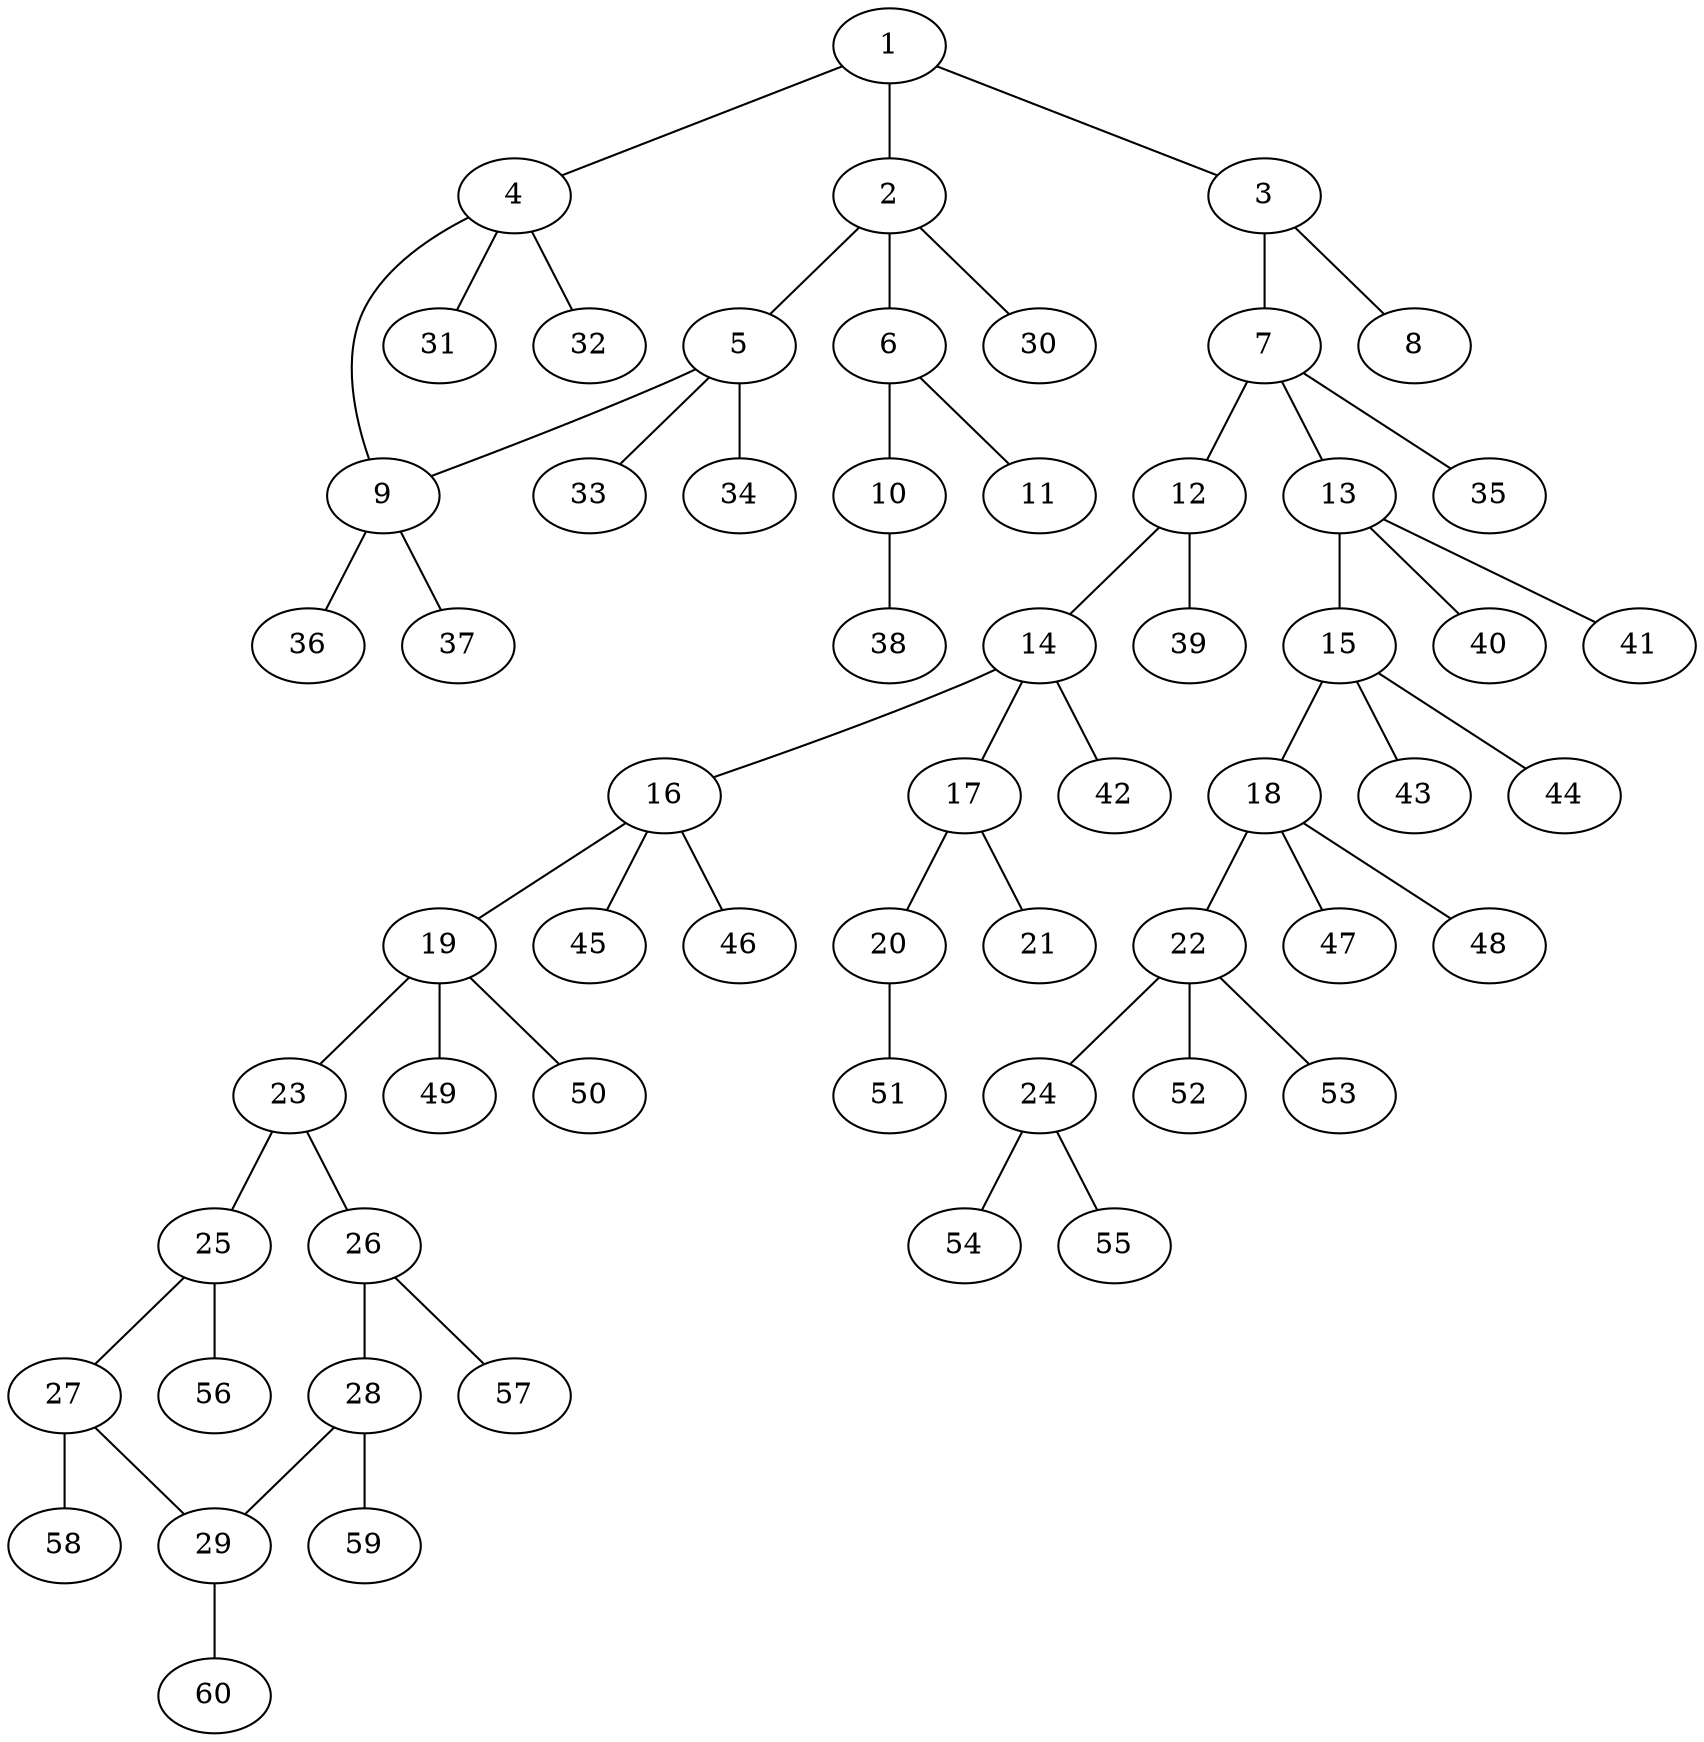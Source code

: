 graph molecule_2504 {
	1	 [chem=N];
	2	 [chem=C];
	1 -- 2	 [valence=1];
	3	 [chem=C];
	1 -- 3	 [valence=1];
	4	 [chem=C];
	1 -- 4	 [valence=1];
	5	 [chem=C];
	2 -- 5	 [valence=1];
	6	 [chem=C];
	2 -- 6	 [valence=1];
	30	 [chem=H];
	2 -- 30	 [valence=1];
	7	 [chem=C];
	3 -- 7	 [valence=1];
	8	 [chem=O];
	3 -- 8	 [valence=2];
	9	 [chem=C];
	4 -- 9	 [valence=1];
	31	 [chem=H];
	4 -- 31	 [valence=1];
	32	 [chem=H];
	4 -- 32	 [valence=1];
	5 -- 9	 [valence=1];
	33	 [chem=H];
	5 -- 33	 [valence=1];
	34	 [chem=H];
	5 -- 34	 [valence=1];
	10	 [chem=O];
	6 -- 10	 [valence=1];
	11	 [chem=O];
	6 -- 11	 [valence=2];
	12	 [chem=N];
	7 -- 12	 [valence=1];
	13	 [chem=C];
	7 -- 13	 [valence=1];
	35	 [chem=H];
	7 -- 35	 [valence=1];
	36	 [chem=H];
	9 -- 36	 [valence=1];
	37	 [chem=H];
	9 -- 37	 [valence=1];
	38	 [chem=H];
	10 -- 38	 [valence=1];
	14	 [chem=C];
	12 -- 14	 [valence=1];
	39	 [chem=H];
	12 -- 39	 [valence=1];
	15	 [chem=C];
	13 -- 15	 [valence=1];
	40	 [chem=H];
	13 -- 40	 [valence=1];
	41	 [chem=H];
	13 -- 41	 [valence=1];
	16	 [chem=C];
	14 -- 16	 [valence=1];
	17	 [chem=C];
	14 -- 17	 [valence=1];
	42	 [chem=H];
	14 -- 42	 [valence=1];
	18	 [chem=C];
	15 -- 18	 [valence=1];
	43	 [chem=H];
	15 -- 43	 [valence=1];
	44	 [chem=H];
	15 -- 44	 [valence=1];
	19	 [chem=C];
	16 -- 19	 [valence=1];
	45	 [chem=H];
	16 -- 45	 [valence=1];
	46	 [chem=H];
	16 -- 46	 [valence=1];
	20	 [chem=O];
	17 -- 20	 [valence=1];
	21	 [chem=O];
	17 -- 21	 [valence=2];
	22	 [chem=C];
	18 -- 22	 [valence=1];
	47	 [chem=H];
	18 -- 47	 [valence=1];
	48	 [chem=H];
	18 -- 48	 [valence=1];
	23	 [chem=C];
	19 -- 23	 [valence=1];
	49	 [chem=H];
	19 -- 49	 [valence=1];
	50	 [chem=H];
	19 -- 50	 [valence=1];
	51	 [chem=H];
	20 -- 51	 [valence=1];
	24	 [chem=N];
	22 -- 24	 [valence=1];
	52	 [chem=H];
	22 -- 52	 [valence=1];
	53	 [chem=H];
	22 -- 53	 [valence=1];
	25	 [chem=C];
	23 -- 25	 [valence=1];
	26	 [chem=C];
	23 -- 26	 [valence=2];
	54	 [chem=H];
	24 -- 54	 [valence=1];
	55	 [chem=H];
	24 -- 55	 [valence=1];
	27	 [chem=C];
	25 -- 27	 [valence=2];
	56	 [chem=H];
	25 -- 56	 [valence=1];
	28	 [chem=C];
	26 -- 28	 [valence=1];
	57	 [chem=H];
	26 -- 57	 [valence=1];
	29	 [chem=C];
	27 -- 29	 [valence=1];
	58	 [chem=H];
	27 -- 58	 [valence=1];
	28 -- 29	 [valence=2];
	59	 [chem=H];
	28 -- 59	 [valence=1];
	60	 [chem=H];
	29 -- 60	 [valence=1];
}
